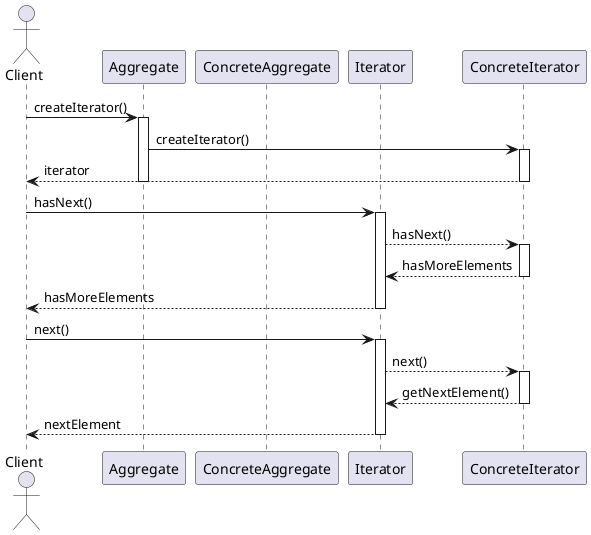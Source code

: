 @startuml IteratorPatternSequenceDiagram

actor Client
participant Aggregate
participant ConcreteAggregate
participant Iterator
participant ConcreteIterator

Client -> Aggregate: createIterator()
activate Aggregate
Aggregate -> ConcreteIterator: createIterator()
activate ConcreteIterator
ConcreteIterator --> Client: iterator
deactivate ConcreteIterator
deactivate Aggregate

Client -> Iterator: hasNext()
activate Iterator
Iterator --> ConcreteIterator: hasNext()
activate ConcreteIterator
ConcreteIterator --> Iterator: hasMoreElements
deactivate ConcreteIterator
Iterator --> Client: hasMoreElements
deactivate Iterator

Client -> Iterator: next()
activate Iterator
Iterator --> ConcreteIterator: next()
activate ConcreteIterator
ConcreteIterator --> Iterator: getNextElement()
deactivate ConcreteIterator
Iterator --> Client: nextElement
deactivate Iterator

@enduml
